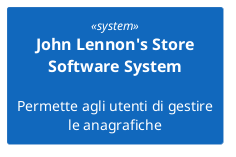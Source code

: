 @startuml
!include <C4/C4_Container.puml>
!include <C4/C4_Component.puml>

System(jlsBoundry, "John Lennon's Store Software System", \
"Permette agli utenti di gestire le anagrafiche")
@enduml